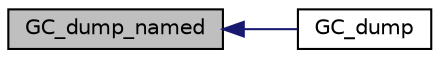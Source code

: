 digraph "GC_dump_named"
{
  edge [fontname="Helvetica",fontsize="10",labelfontname="Helvetica",labelfontsize="10"];
  node [fontname="Helvetica",fontsize="10",shape=record];
  rankdir="LR";
  Node950 [label="GC_dump_named",height=0.2,width=0.4,color="black", fillcolor="grey75", style="filled", fontcolor="black"];
  Node950 -> Node951 [dir="back",color="midnightblue",fontsize="10",style="solid",fontname="Helvetica"];
  Node951 [label="GC_dump",height=0.2,width=0.4,color="black", fillcolor="white", style="filled",URL="$de/dd3/gc_2misc_8c.html#a6de78734ee9e2d575abf6574ca977f26"];
}
